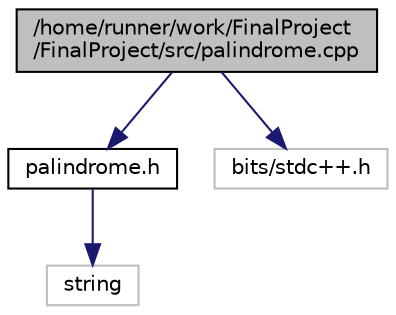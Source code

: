 digraph "/home/runner/work/FinalProject/FinalProject/src/palindrome.cpp"
{
 // LATEX_PDF_SIZE
  edge [fontname="Helvetica",fontsize="10",labelfontname="Helvetica",labelfontsize="10"];
  node [fontname="Helvetica",fontsize="10",shape=record];
  Node1 [label="/home/runner/work/FinalProject\l/FinalProject/src/palindrome.cpp",height=0.2,width=0.4,color="black", fillcolor="grey75", style="filled", fontcolor="black",tooltip="implementation of isPalindrome function"];
  Node1 -> Node2 [color="midnightblue",fontsize="10",style="solid"];
  Node2 [label="palindrome.h",height=0.2,width=0.4,color="black", fillcolor="white", style="filled",URL="$d3/dbb/palindrome_8h_source.html",tooltip=" "];
  Node2 -> Node3 [color="midnightblue",fontsize="10",style="solid"];
  Node3 [label="string",height=0.2,width=0.4,color="grey75", fillcolor="white", style="filled",tooltip=" "];
  Node1 -> Node4 [color="midnightblue",fontsize="10",style="solid"];
  Node4 [label="bits/stdc++.h",height=0.2,width=0.4,color="grey75", fillcolor="white", style="filled",tooltip=" "];
}
